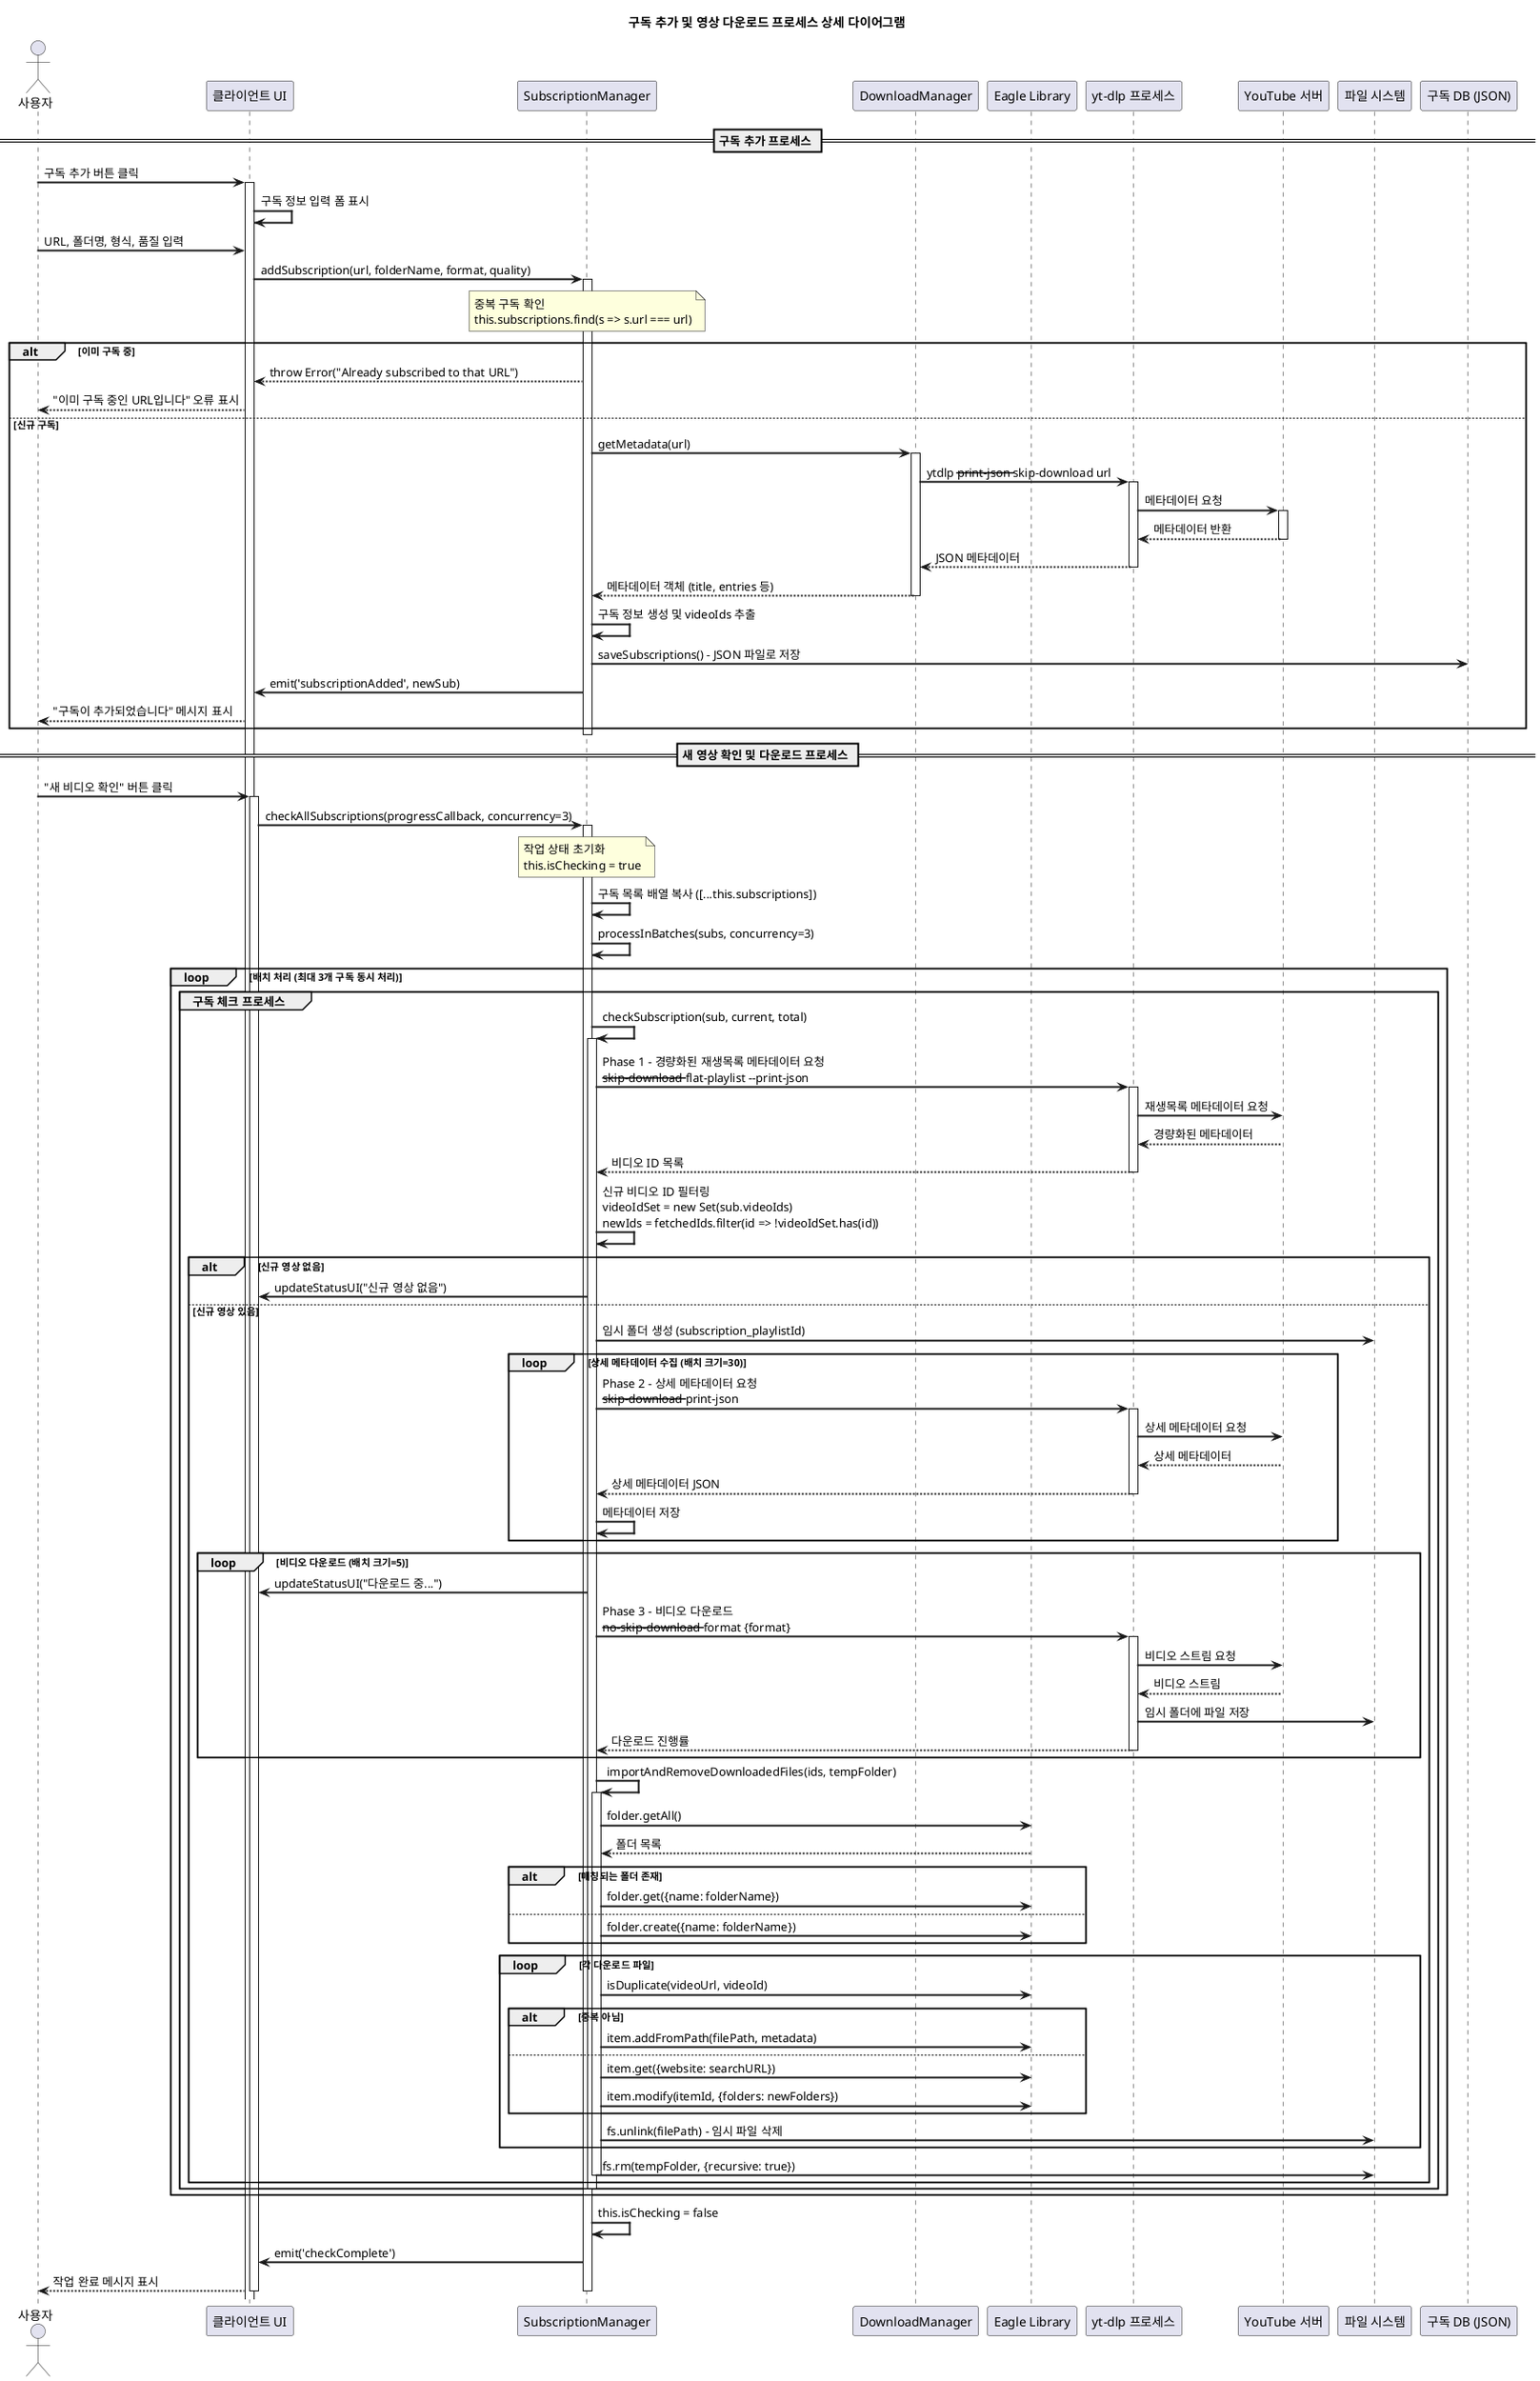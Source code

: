 @startuml
skinparam sequenceArrowThickness 2

title 구독 추가 및 영상 다운로드 프로세스 상세 다이어그램

actor 사용자
participant "클라이언트 UI" as UI
participant "SubscriptionManager" as SubManager
participant "DownloadManager" as DLManager
participant "Eagle Library" as Eagle
participant "yt-dlp 프로세스" as ytdlp
participant "YouTube 서버" as YouTube
participant "파일 시스템" as FS
participant "구독 DB (JSON)" as DB

== 구독 추가 프로세스 ==
사용자 -> UI: 구독 추가 버튼 클릭
activate UI

UI -> UI: 구독 정보 입력 폼 표시
사용자 -> UI: URL, 폴더명, 형식, 품질 입력
UI -> SubManager: addSubscription(url, folderName, format, quality)
activate SubManager

note over SubManager: 중복 구독 확인\nthis.subscriptions.find(s => s.url === url)

alt 이미 구독 중
    SubManager --> UI: throw Error("Already subscribed to that URL")
    UI --> 사용자: "이미 구독 중인 URL입니다" 오류 표시
else 신규 구독
    SubManager -> DLManager: getMetadata(url)
    activate DLManager
    
    DLManager -> ytdlp: ytdlp --print-json --skip-download url
    activate ytdlp
    ytdlp -> YouTube: 메타데이터 요청
    activate YouTube
    YouTube --> ytdlp: 메타데이터 반환
    deactivate YouTube
    ytdlp --> DLManager: JSON 메타데이터
    deactivate ytdlp
    
    DLManager --> SubManager: 메타데이터 객체 (title, entries 등)
    deactivate DLManager
    
    SubManager -> SubManager: 구독 정보 생성 및 videoIds 추출
    SubManager -> DB: saveSubscriptions() - JSON 파일로 저장
    SubManager -> UI: emit('subscriptionAdded', newSub)
    UI --> 사용자: "구독이 추가되었습니다" 메시지 표시
end
deactivate SubManager

== 새 영상 확인 및 다운로드 프로세스 ==
사용자 -> UI: "새 비디오 확인" 버튼 클릭
activate UI
UI -> SubManager: checkAllSubscriptions(progressCallback, concurrency=3)
activate SubManager

note over SubManager: 작업 상태 초기화\nthis.isChecking = true

SubManager -> SubManager: 구독 목록 배열 복사 ([...this.subscriptions])
SubManager -> SubManager: processInBatches(subs, concurrency=3)

loop 배치 처리 (최대 3개 구독 동시 처리)
    group 구독 체크 프로세스
        SubManager -> SubManager: checkSubscription(sub, current, total)
        activate SubManager
        
        SubManager -> ytdlp: Phase 1 - 경량화된 재생목록 메타데이터 요청\n--skip-download --flat-playlist --print-json
        activate ytdlp
        ytdlp -> YouTube: 재생목록 메타데이터 요청
        YouTube --> ytdlp: 경량화된 메타데이터
        ytdlp --> SubManager: 비디오 ID 목록
        deactivate ytdlp
        
        SubManager -> SubManager: 신규 비디오 ID 필터링\nvideoIdSet = new Set(sub.videoIds)\nnewIds = fetchedIds.filter(id => !videoIdSet.has(id))
        
        alt 신규 영상 없음
            SubManager -> UI: updateStatusUI("신규 영상 없음")
        else 신규 영상 있음
            SubManager -> FS: 임시 폴더 생성 (subscription_playlistId)
            
            loop 상세 메타데이터 수집 (배치 크기=30)
                SubManager -> ytdlp: Phase 2 - 상세 메타데이터 요청\n--skip-download --print-json
                activate ytdlp
                ytdlp -> YouTube: 상세 메타데이터 요청
                YouTube --> ytdlp: 상세 메타데이터
                ytdlp --> SubManager: 상세 메타데이터 JSON
                deactivate ytdlp
                SubManager -> SubManager: 메타데이터 저장
            end
            
            loop 비디오 다운로드 (배치 크기=5)
                SubManager -> UI: updateStatusUI("다운로드 중...")
                SubManager -> ytdlp: Phase 3 - 비디오 다운로드\n--no-skip-download --format {format}
                activate ytdlp
                ytdlp -> YouTube: 비디오 스트림 요청
                YouTube --> ytdlp: 비디오 스트림
                ytdlp -> FS: 임시 폴더에 파일 저장
                ytdlp --> SubManager: 다운로드 진행률
                deactivate ytdlp
            end
            
            SubManager -> SubManager: importAndRemoveDownloadedFiles(ids, tempFolder)
            activate SubManager
            
            SubManager -> Eagle: folder.getAll()
            Eagle --> SubManager: 폴더 목록
            
            alt 매칭되는 폴더 존재
                SubManager -> Eagle: folder.get({name: folderName})
            else
                SubManager -> Eagle: folder.create({name: folderName})
            end
            
            loop 각 다운로드 파일
                SubManager -> Eagle: isDuplicate(videoUrl, videoId)
                alt 중복 아님
                    SubManager -> Eagle: item.addFromPath(filePath, metadata)
                else
                    SubManager -> Eagle: item.get({website: searchURL})
                    SubManager -> Eagle: item.modify(itemId, {folders: newFolders})
                end
                SubManager -> FS: fs.unlink(filePath) - 임시 파일 삭제
            end
            
            SubManager -> FS: fs.rm(tempFolder, {recursive: true})
            deactivate SubManager
        end
        deactivate SubManager
    end
end

SubManager -> SubManager: this.isChecking = false
SubManager -> UI: emit('checkComplete')
UI --> 사용자: 작업 완료 메시지 표시

deactivate SubManager
deactivate UI

@enduml 